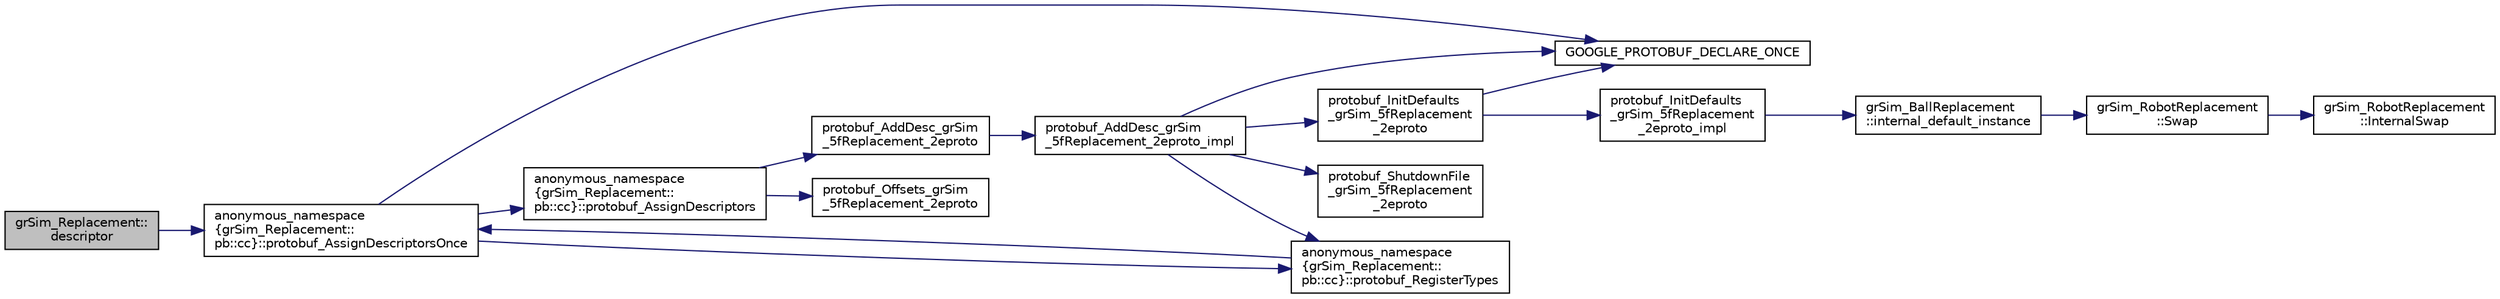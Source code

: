 digraph "grSim_Replacement::descriptor"
{
 // INTERACTIVE_SVG=YES
  edge [fontname="Helvetica",fontsize="10",labelfontname="Helvetica",labelfontsize="10"];
  node [fontname="Helvetica",fontsize="10",shape=record];
  rankdir="LR";
  Node1 [label="grSim_Replacement::\ldescriptor",height=0.2,width=0.4,color="black", fillcolor="grey75", style="filled", fontcolor="black"];
  Node1 -> Node2 [color="midnightblue",fontsize="10",style="solid",fontname="Helvetica"];
  Node2 [label="anonymous_namespace\l\{grSim_Replacement::\lpb::cc\}::protobuf_AssignDescriptorsOnce",height=0.2,width=0.4,color="black", fillcolor="white", style="filled",URL="$db/d08/namespaceanonymous__namespace_02gr_sim___replacement_8pb_8cc_03.html#a576f29e25c059eb146f297d47445eb4f"];
  Node2 -> Node3 [color="midnightblue",fontsize="10",style="solid",fontname="Helvetica"];
  Node3 [label="GOOGLE_PROTOBUF_DECLARE_ONCE",height=0.2,width=0.4,color="black", fillcolor="white", style="filled",URL="$d5/d9f/gr_sim___replacement_8pb_8cc.html#ab3f7cea136644b490ce480f734b0fb54"];
  Node2 -> Node4 [color="midnightblue",fontsize="10",style="solid",fontname="Helvetica"];
  Node4 [label="anonymous_namespace\l\{grSim_Replacement::\lpb::cc\}::protobuf_AssignDescriptors",height=0.2,width=0.4,color="black", fillcolor="white", style="filled",URL="$db/d08/namespaceanonymous__namespace_02gr_sim___replacement_8pb_8cc_03.html#a4f7d9bb86f36592184eec96b7398c69c"];
  Node4 -> Node5 [color="midnightblue",fontsize="10",style="solid",fontname="Helvetica"];
  Node5 [label="protobuf_AddDesc_grSim\l_5fReplacement_2eproto",height=0.2,width=0.4,color="black", fillcolor="white", style="filled",URL="$d5/d9f/gr_sim___replacement_8pb_8cc.html#a9ac32e27f85f830ef01942ad673705b7"];
  Node5 -> Node6 [color="midnightblue",fontsize="10",style="solid",fontname="Helvetica"];
  Node6 [label="protobuf_AddDesc_grSim\l_5fReplacement_2eproto_impl",height=0.2,width=0.4,color="black", fillcolor="white", style="filled",URL="$d5/d9f/gr_sim___replacement_8pb_8cc.html#a9943fe9486a4d530f39a4fb63d43ec05"];
  Node6 -> Node3 [color="midnightblue",fontsize="10",style="solid",fontname="Helvetica"];
  Node6 -> Node7 [color="midnightblue",fontsize="10",style="solid",fontname="Helvetica"];
  Node7 [label="protobuf_InitDefaults\l_grSim_5fReplacement\l_2eproto",height=0.2,width=0.4,color="black", fillcolor="white", style="filled",URL="$d5/d9f/gr_sim___replacement_8pb_8cc.html#a1aa297f1fda5abc2ecd022372381811c"];
  Node7 -> Node3 [color="midnightblue",fontsize="10",style="solid",fontname="Helvetica"];
  Node7 -> Node8 [color="midnightblue",fontsize="10",style="solid",fontname="Helvetica"];
  Node8 [label="protobuf_InitDefaults\l_grSim_5fReplacement\l_2eproto_impl",height=0.2,width=0.4,color="black", fillcolor="white", style="filled",URL="$d5/d9f/gr_sim___replacement_8pb_8cc.html#a71a77741fa159d1aa6a82bbd246a85be"];
  Node8 -> Node9 [color="midnightblue",fontsize="10",style="solid",fontname="Helvetica"];
  Node9 [label="grSim_BallReplacement\l::internal_default_instance",height=0.2,width=0.4,color="black", fillcolor="white", style="filled",URL="$d2/db1/classgr_sim___ball_replacement.html#aa8563d85634520324f3b5f9f8791d381"];
  Node9 -> Node10 [color="midnightblue",fontsize="10",style="solid",fontname="Helvetica"];
  Node10 [label="grSim_RobotReplacement\l::Swap",height=0.2,width=0.4,color="black", fillcolor="white", style="filled",URL="$d5/da8/classgr_sim___robot_replacement.html#abd95074604ac37e6efea260e8a420dc1"];
  Node10 -> Node11 [color="midnightblue",fontsize="10",style="solid",fontname="Helvetica"];
  Node11 [label="grSim_RobotReplacement\l::InternalSwap",height=0.2,width=0.4,color="black", fillcolor="white", style="filled",URL="$d5/da8/classgr_sim___robot_replacement.html#a2965b7738fd7b8b18b3bc4fb90972e17"];
  Node6 -> Node12 [color="midnightblue",fontsize="10",style="solid",fontname="Helvetica"];
  Node12 [label="anonymous_namespace\l\{grSim_Replacement::\lpb::cc\}::protobuf_RegisterTypes",height=0.2,width=0.4,color="black", fillcolor="white", style="filled",URL="$db/d08/namespaceanonymous__namespace_02gr_sim___replacement_8pb_8cc_03.html#a19b9ced7bf06c8a224d376667f0e1349"];
  Node12 -> Node2 [color="midnightblue",fontsize="10",style="solid",fontname="Helvetica"];
  Node6 -> Node13 [color="midnightblue",fontsize="10",style="solid",fontname="Helvetica"];
  Node13 [label="protobuf_ShutdownFile\l_grSim_5fReplacement\l_2eproto",height=0.2,width=0.4,color="black", fillcolor="white", style="filled",URL="$d5/d9f/gr_sim___replacement_8pb_8cc.html#a495a36d90087973987ea2ddca30870c8"];
  Node4 -> Node14 [color="midnightblue",fontsize="10",style="solid",fontname="Helvetica"];
  Node14 [label="protobuf_Offsets_grSim\l_5fReplacement_2eproto",height=0.2,width=0.4,color="black", fillcolor="white", style="filled",URL="$d5/d9f/gr_sim___replacement_8pb_8cc.html#adf1b45312b720314a075713c551909e3"];
  Node2 -> Node12 [color="midnightblue",fontsize="10",style="solid",fontname="Helvetica"];
}
